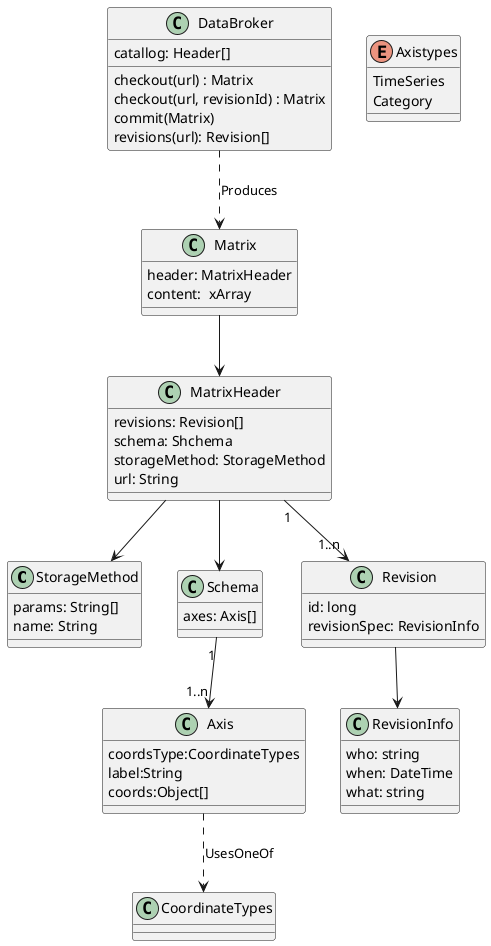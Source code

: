 @startuml

class StorageMethod{
    params: String[]
    name: String
}
class Schema{
  axes: Axis[]
}
class MatrixHeader{
  revisions: Revision[]
  schema: Shchema
  storageMethod: StorageMethod
  url: String
}

class Revision{
    id: long
    revisionSpec: RevisionInfo
}

class RevisionInfo{
    who: string
    when: DateTime
    what: string
}



class DataBroker{
    checkout(url) : Matrix
    checkout(url, revisionId) : Matrix
    commit(Matrix)
    revisions(url): Revision[]
    catallog: Header[]

}

class Matrix {
    header: MatrixHeader
    content:  xArray
}

class Axis{
    coordsType:CoordinateTypes
    label:String
    coords:Object[]
}

enum Axistypes {
  TimeSeries
  Category
}




MatrixHeader  --> Schema
MatrixHeader  "1"--> "1..n" Revision
Matrix  --> MatrixHeader
MatrixHeader  --> StorageMethod
DataBroker ..> Matrix : Produces
Axis ..> CoordinateTypes : UsesOneOf
Revision --> RevisionInfo
Schema "1"-->  "1..n" Axis

@enduml